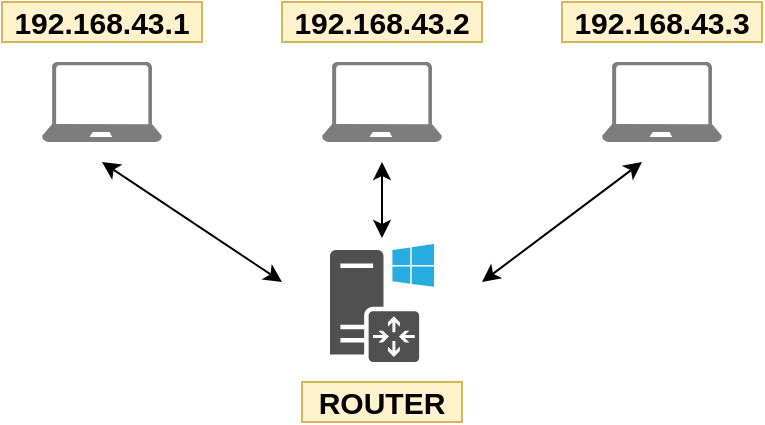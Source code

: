 <mxfile version="11.1.4" type="device"><diagram id="iqJ6zDyq6lMbUyByCTtY" name="Page-1"><mxGraphModel dx="597" dy="333" grid="1" gridSize="10" guides="1" tooltips="1" connect="1" arrows="1" fold="1" page="1" pageScale="1" pageWidth="827" pageHeight="1169" math="0" shadow="0"><root><mxCell id="0"/><mxCell id="1" parent="0"/><mxCell id="bAIKCj_bvp1Sno9uVX5f-35" value="" style="pointerEvents=1;shadow=0;dashed=0;html=1;strokeColor=none;labelPosition=center;verticalLabelPosition=bottom;verticalAlign=top;align=center;shape=mxgraph.azure.laptop;fillColor=#7D7D7D;fontSize=15;" vertex="1" parent="1"><mxGeometry x="170" y="60" width="60" height="40" as="geometry"/></mxCell><mxCell id="bAIKCj_bvp1Sno9uVX5f-37" value="" style="pointerEvents=1;shadow=0;dashed=0;html=1;strokeColor=none;labelPosition=center;verticalLabelPosition=bottom;verticalAlign=top;align=center;shape=mxgraph.azure.laptop;fillColor=#7D7D7D;fontSize=15;" vertex="1" parent="1"><mxGeometry x="310" y="60" width="60" height="40" as="geometry"/></mxCell><mxCell id="bAIKCj_bvp1Sno9uVX5f-39" value="" style="pointerEvents=1;shadow=0;dashed=0;html=1;strokeColor=none;labelPosition=center;verticalLabelPosition=bottom;verticalAlign=top;align=center;shape=mxgraph.azure.laptop;fillColor=#7D7D7D;fontSize=15;" vertex="1" parent="1"><mxGeometry x="450" y="60" width="60" height="40" as="geometry"/></mxCell><mxCell id="bAIKCj_bvp1Sno9uVX5f-47" value="192.168.43.1" style="text;html=1;strokeColor=#d6b656;fillColor=#fff2cc;align=center;verticalAlign=middle;whiteSpace=wrap;rounded=0;fontSize=15;fontStyle=1" vertex="1" parent="1"><mxGeometry x="150" y="30" width="100" height="20" as="geometry"/></mxCell><mxCell id="bAIKCj_bvp1Sno9uVX5f-48" value="192.168.43.2" style="text;html=1;strokeColor=#d6b656;fillColor=#fff2cc;align=center;verticalAlign=middle;whiteSpace=wrap;rounded=0;fontSize=15;fontStyle=1" vertex="1" parent="1"><mxGeometry x="290" y="30" width="100" height="20" as="geometry"/></mxCell><mxCell id="bAIKCj_bvp1Sno9uVX5f-49" value="192.168.43.3" style="text;html=1;strokeColor=#d6b656;fillColor=#fff2cc;align=center;verticalAlign=middle;whiteSpace=wrap;rounded=0;fontSize=15;fontStyle=1" vertex="1" parent="1"><mxGeometry x="430" y="30" width="100" height="20" as="geometry"/></mxCell><mxCell id="bAIKCj_bvp1Sno9uVX5f-50" value="ROUTER" style="text;html=1;strokeColor=#d6b656;fillColor=#fff2cc;align=center;verticalAlign=middle;whiteSpace=wrap;rounded=0;fontSize=15;fontStyle=1" vertex="1" parent="1"><mxGeometry x="300" y="220" width="80" height="20" as="geometry"/></mxCell><mxCell id="bAIKCj_bvp1Sno9uVX5f-51" value="" style="endArrow=classic;startArrow=classic;html=1;fontSize=15;" edge="1" parent="1"><mxGeometry width="50" height="50" relative="1" as="geometry"><mxPoint x="200" y="110" as="sourcePoint"/><mxPoint x="290" y="170" as="targetPoint"/></mxGeometry></mxCell><mxCell id="bAIKCj_bvp1Sno9uVX5f-53" value="" style="endArrow=classic;startArrow=classic;html=1;fontSize=15;" edge="1" parent="1"><mxGeometry width="50" height="50" relative="1" as="geometry"><mxPoint x="340" y="148" as="sourcePoint"/><mxPoint x="340" y="110" as="targetPoint"/></mxGeometry></mxCell><mxCell id="bAIKCj_bvp1Sno9uVX5f-54" value="" style="endArrow=classic;startArrow=classic;html=1;fontSize=15;" edge="1" parent="1"><mxGeometry width="50" height="50" relative="1" as="geometry"><mxPoint x="390" y="170" as="sourcePoint"/><mxPoint x="470" y="110" as="targetPoint"/></mxGeometry></mxCell><mxCell id="bAIKCj_bvp1Sno9uVX5f-55" value="" style="pointerEvents=1;shadow=0;dashed=0;html=1;strokeColor=none;fillColor=#505050;labelPosition=center;verticalLabelPosition=bottom;verticalAlign=top;outlineConnect=0;align=center;shape=mxgraph.office.servers.windows_router;fontSize=15;" vertex="1" parent="1"><mxGeometry x="314" y="151" width="52" height="59" as="geometry"/></mxCell></root></mxGraphModel></diagram></mxfile>